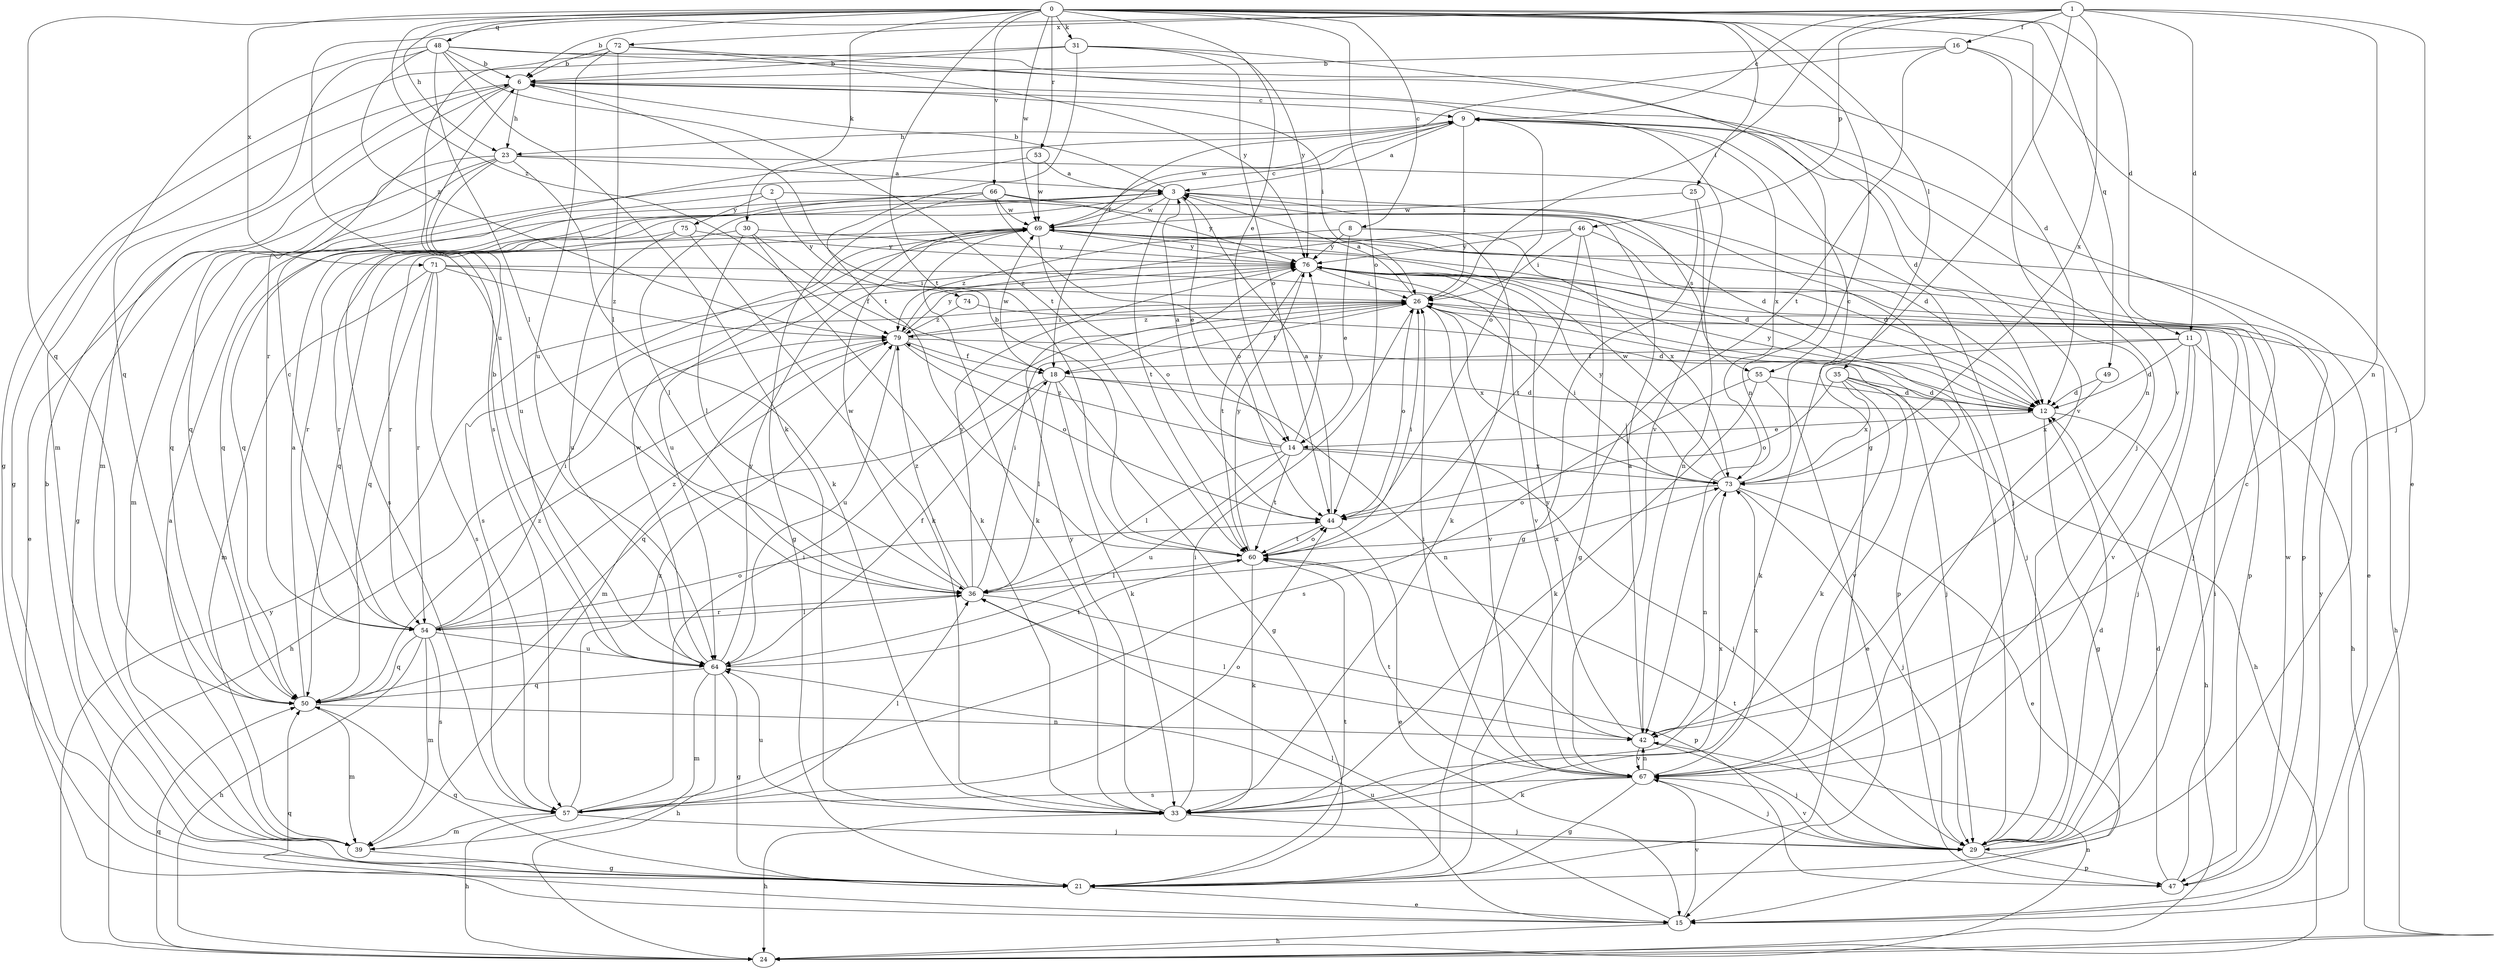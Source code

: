 strict digraph  {
0;
1;
2;
3;
6;
8;
9;
11;
12;
14;
15;
16;
18;
21;
23;
24;
25;
26;
29;
30;
31;
33;
35;
36;
39;
42;
44;
46;
47;
48;
49;
50;
53;
54;
55;
57;
60;
64;
66;
67;
69;
71;
72;
73;
74;
75;
76;
79;
0 -> 6  [label=b];
0 -> 8  [label=c];
0 -> 11  [label=d];
0 -> 14  [label=e];
0 -> 23  [label=h];
0 -> 25  [label=i];
0 -> 30  [label=k];
0 -> 31  [label=k];
0 -> 35  [label=l];
0 -> 44  [label=o];
0 -> 48  [label=q];
0 -> 49  [label=q];
0 -> 50  [label=q];
0 -> 53  [label=r];
0 -> 55  [label=s];
0 -> 60  [label=t];
0 -> 66  [label=v];
0 -> 67  [label=v];
0 -> 69  [label=w];
0 -> 71  [label=x];
0 -> 79  [label=z];
1 -> 9  [label=c];
1 -> 11  [label=d];
1 -> 16  [label=f];
1 -> 21  [label=g];
1 -> 26  [label=i];
1 -> 29  [label=j];
1 -> 42  [label=n];
1 -> 46  [label=p];
1 -> 64  [label=u];
1 -> 72  [label=x];
1 -> 73  [label=x];
2 -> 12  [label=d];
2 -> 50  [label=q];
2 -> 74  [label=y];
2 -> 75  [label=y];
3 -> 6  [label=b];
3 -> 14  [label=e];
3 -> 29  [label=j];
3 -> 50  [label=q];
3 -> 55  [label=s];
3 -> 57  [label=s];
3 -> 60  [label=t];
3 -> 69  [label=w];
6 -> 9  [label=c];
6 -> 21  [label=g];
6 -> 23  [label=h];
6 -> 26  [label=i];
6 -> 39  [label=m];
6 -> 54  [label=r];
6 -> 67  [label=v];
8 -> 14  [label=e];
8 -> 33  [label=k];
8 -> 73  [label=x];
8 -> 76  [label=y];
8 -> 79  [label=z];
9 -> 3  [label=a];
9 -> 12  [label=d];
9 -> 23  [label=h];
9 -> 26  [label=i];
9 -> 44  [label=o];
9 -> 69  [label=w];
9 -> 73  [label=x];
11 -> 12  [label=d];
11 -> 18  [label=f];
11 -> 24  [label=h];
11 -> 29  [label=j];
11 -> 33  [label=k];
11 -> 67  [label=v];
12 -> 14  [label=e];
12 -> 21  [label=g];
12 -> 24  [label=h];
12 -> 76  [label=y];
14 -> 3  [label=a];
14 -> 29  [label=j];
14 -> 36  [label=l];
14 -> 60  [label=t];
14 -> 64  [label=u];
14 -> 73  [label=x];
14 -> 76  [label=y];
14 -> 79  [label=z];
15 -> 24  [label=h];
15 -> 36  [label=l];
15 -> 50  [label=q];
15 -> 64  [label=u];
15 -> 67  [label=v];
15 -> 76  [label=y];
16 -> 6  [label=b];
16 -> 15  [label=e];
16 -> 18  [label=f];
16 -> 42  [label=n];
16 -> 60  [label=t];
18 -> 12  [label=d];
18 -> 21  [label=g];
18 -> 33  [label=k];
18 -> 36  [label=l];
18 -> 42  [label=n];
18 -> 50  [label=q];
18 -> 69  [label=w];
21 -> 6  [label=b];
21 -> 15  [label=e];
21 -> 50  [label=q];
21 -> 60  [label=t];
23 -> 3  [label=a];
23 -> 15  [label=e];
23 -> 21  [label=g];
23 -> 29  [label=j];
23 -> 33  [label=k];
23 -> 39  [label=m];
23 -> 64  [label=u];
24 -> 42  [label=n];
24 -> 50  [label=q];
24 -> 76  [label=y];
25 -> 21  [label=g];
25 -> 42  [label=n];
25 -> 69  [label=w];
26 -> 3  [label=a];
26 -> 18  [label=f];
26 -> 24  [label=h];
26 -> 44  [label=o];
26 -> 47  [label=p];
26 -> 67  [label=v];
26 -> 73  [label=x];
26 -> 79  [label=z];
29 -> 9  [label=c];
29 -> 12  [label=d];
29 -> 47  [label=p];
29 -> 60  [label=t];
29 -> 67  [label=v];
30 -> 18  [label=f];
30 -> 33  [label=k];
30 -> 36  [label=l];
30 -> 54  [label=r];
30 -> 76  [label=y];
31 -> 6  [label=b];
31 -> 21  [label=g];
31 -> 42  [label=n];
31 -> 44  [label=o];
31 -> 60  [label=t];
31 -> 76  [label=y];
33 -> 24  [label=h];
33 -> 26  [label=i];
33 -> 29  [label=j];
33 -> 64  [label=u];
33 -> 73  [label=x];
33 -> 76  [label=y];
35 -> 12  [label=d];
35 -> 24  [label=h];
35 -> 33  [label=k];
35 -> 44  [label=o];
35 -> 67  [label=v];
35 -> 73  [label=x];
36 -> 26  [label=i];
36 -> 47  [label=p];
36 -> 54  [label=r];
36 -> 69  [label=w];
36 -> 73  [label=x];
36 -> 76  [label=y];
36 -> 79  [label=z];
39 -> 3  [label=a];
39 -> 21  [label=g];
42 -> 3  [label=a];
42 -> 29  [label=j];
42 -> 36  [label=l];
42 -> 67  [label=v];
42 -> 76  [label=y];
44 -> 3  [label=a];
44 -> 15  [label=e];
44 -> 60  [label=t];
46 -> 12  [label=d];
46 -> 21  [label=g];
46 -> 26  [label=i];
46 -> 60  [label=t];
46 -> 76  [label=y];
46 -> 79  [label=z];
47 -> 12  [label=d];
47 -> 26  [label=i];
47 -> 69  [label=w];
48 -> 6  [label=b];
48 -> 12  [label=d];
48 -> 29  [label=j];
48 -> 33  [label=k];
48 -> 36  [label=l];
48 -> 39  [label=m];
48 -> 50  [label=q];
48 -> 60  [label=t];
48 -> 79  [label=z];
49 -> 12  [label=d];
49 -> 73  [label=x];
50 -> 3  [label=a];
50 -> 39  [label=m];
50 -> 42  [label=n];
50 -> 79  [label=z];
53 -> 3  [label=a];
53 -> 50  [label=q];
53 -> 69  [label=w];
54 -> 9  [label=c];
54 -> 24  [label=h];
54 -> 26  [label=i];
54 -> 36  [label=l];
54 -> 39  [label=m];
54 -> 44  [label=o];
54 -> 50  [label=q];
54 -> 57  [label=s];
54 -> 64  [label=u];
54 -> 79  [label=z];
55 -> 12  [label=d];
55 -> 15  [label=e];
55 -> 33  [label=k];
55 -> 57  [label=s];
57 -> 24  [label=h];
57 -> 26  [label=i];
57 -> 29  [label=j];
57 -> 36  [label=l];
57 -> 39  [label=m];
57 -> 44  [label=o];
57 -> 79  [label=z];
60 -> 6  [label=b];
60 -> 26  [label=i];
60 -> 33  [label=k];
60 -> 36  [label=l];
60 -> 44  [label=o];
60 -> 76  [label=y];
64 -> 6  [label=b];
64 -> 18  [label=f];
64 -> 21  [label=g];
64 -> 24  [label=h];
64 -> 39  [label=m];
64 -> 50  [label=q];
64 -> 60  [label=t];
64 -> 69  [label=w];
64 -> 76  [label=y];
66 -> 12  [label=d];
66 -> 21  [label=g];
66 -> 36  [label=l];
66 -> 44  [label=o];
66 -> 50  [label=q];
66 -> 69  [label=w];
66 -> 76  [label=y];
67 -> 21  [label=g];
67 -> 26  [label=i];
67 -> 29  [label=j];
67 -> 33  [label=k];
67 -> 42  [label=n];
67 -> 57  [label=s];
67 -> 60  [label=t];
67 -> 73  [label=x];
69 -> 9  [label=c];
69 -> 12  [label=d];
69 -> 15  [label=e];
69 -> 33  [label=k];
69 -> 44  [label=o];
69 -> 47  [label=p];
69 -> 50  [label=q];
69 -> 54  [label=r];
69 -> 57  [label=s];
69 -> 64  [label=u];
69 -> 76  [label=y];
71 -> 26  [label=i];
71 -> 29  [label=j];
71 -> 39  [label=m];
71 -> 50  [label=q];
71 -> 54  [label=r];
71 -> 57  [label=s];
71 -> 79  [label=z];
72 -> 6  [label=b];
72 -> 36  [label=l];
72 -> 57  [label=s];
72 -> 64  [label=u];
72 -> 67  [label=v];
72 -> 76  [label=y];
73 -> 9  [label=c];
73 -> 15  [label=e];
73 -> 26  [label=i];
73 -> 29  [label=j];
73 -> 42  [label=n];
73 -> 44  [label=o];
73 -> 69  [label=w];
73 -> 76  [label=y];
74 -> 12  [label=d];
74 -> 79  [label=z];
75 -> 33  [label=k];
75 -> 54  [label=r];
75 -> 64  [label=u];
75 -> 76  [label=y];
76 -> 26  [label=i];
76 -> 29  [label=j];
76 -> 47  [label=p];
76 -> 60  [label=t];
76 -> 67  [label=v];
79 -> 18  [label=f];
79 -> 24  [label=h];
79 -> 26  [label=i];
79 -> 29  [label=j];
79 -> 39  [label=m];
79 -> 44  [label=o];
79 -> 64  [label=u];
79 -> 76  [label=y];
}
